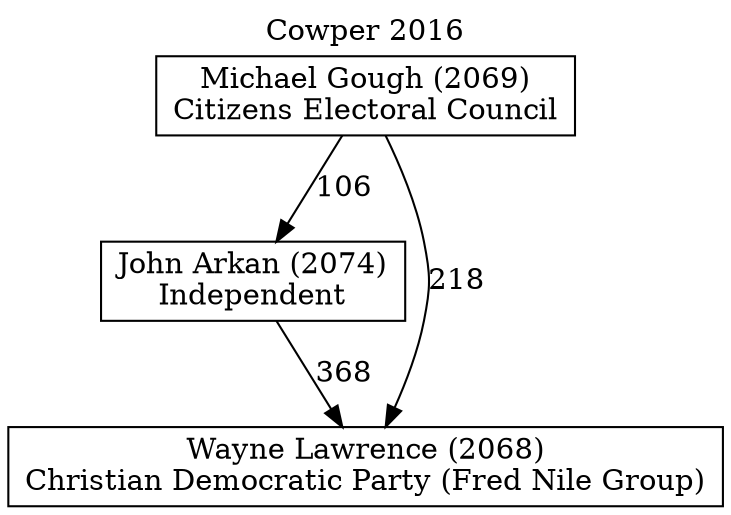 // House preference flow
digraph "Wayne Lawrence (2068)_Cowper_2016" {
	graph [label="Cowper 2016" labelloc=t mclimit=10]
	node [shape=box]
	"John Arkan (2074)" [label="John Arkan (2074)
Independent"]
	"Wayne Lawrence (2068)" [label="Wayne Lawrence (2068)
Christian Democratic Party (Fred Nile Group)"]
	"Michael Gough (2069)" [label="Michael Gough (2069)
Citizens Electoral Council"]
	"Michael Gough (2069)" -> "John Arkan (2074)" [label=106]
	"Michael Gough (2069)" -> "Wayne Lawrence (2068)" [label=218]
	"John Arkan (2074)" -> "Wayne Lawrence (2068)" [label=368]
}
